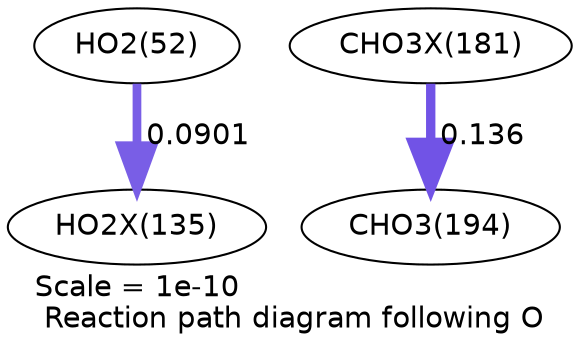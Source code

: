digraph reaction_paths {
center=1;
s21 -> s51[fontname="Helvetica", penwidth=4.18, arrowsize=2.09, color="0.7, 0.59, 0.9"
, label=" 0.0901"];
s57 -> s29[fontname="Helvetica", penwidth=4.49, arrowsize=2.25, color="0.7, 0.636, 0.9"
, label=" 0.136"];
s21 [ fontname="Helvetica", label="HO2(52)"];
s29 [ fontname="Helvetica", label="CHO3(194)"];
s51 [ fontname="Helvetica", label="HO2X(135)"];
s57 [ fontname="Helvetica", label="CHO3X(181)"];
 label = "Scale = 1e-10\l Reaction path diagram following O";
 fontname = "Helvetica";
}
